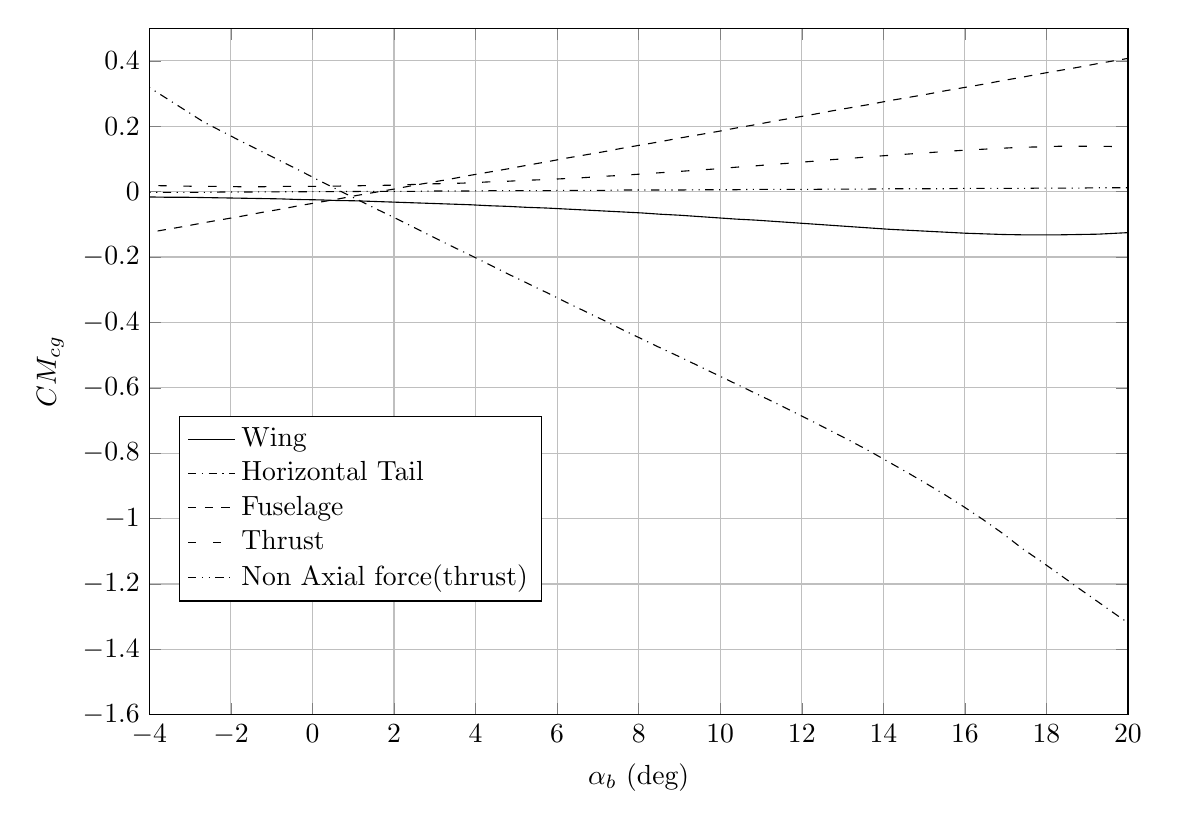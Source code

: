 %Comparison of CD estimation
\begin{tikzpicture}

\begin{axis}[
width=14.01cm,
height=10.3cm,
scaled ticks=false, tick label style={/pgf/number format/fixed},
xmin=-4,
xmax=20,
xlabel={$\alpha_{b}$ (deg)},
xmajorgrids,
ymin=-1.6,
ymax=0.5,
ylabel={$CM_{cg}$},
ymajorgrids,
legend style={at={(0.03,0.3)},anchor=west,draw=black,fill=white,legend cell align=left},
legend entries = {Wing\\Horizontal Tail \\Fuselage\\Thrust\\Non Axial force(thrust)\\}
]

\addplot [
color=black,
solid
]
table[row sep=crcr]{
-5.0	-0.016\\
-4.533	-0.016\\
-4.067	-0.016\\
-3.6	-0.017\\
-3.133	-0.017\\
-2.667	-0.018\\
-2.2	-0.019\\
-1.733	-0.02\\
-1.267	-0.021\\
-0.8	-0.022\\
-0.333	-0.024\\
0.133	-0.025\\
0.6	-0.027\\
1.067	-0.028\\
1.533	-0.03\\
2.0	-0.032\\
2.467	-0.034\\
2.933	-0.036\\
3.4	-0.038\\
3.867	-0.04\\
4.333	-0.043\\
4.8	-0.045\\
5.267	-0.048\\
5.733	-0.05\\
6.2	-0.053\\
6.667	-0.056\\
7.133	-0.059\\
7.6	-0.062\\
8.067	-0.065\\
8.533	-0.069\\
9.0	-0.072\\
9.467	-0.076\\
9.933	-0.08\\
10.4	-0.084\\
10.867	-0.087\\
11.333	-0.091\\
11.8	-0.095\\
12.267	-0.099\\
12.733	-0.103\\
13.2	-0.107\\
13.667	-0.111\\
14.133	-0.115\\
14.6	-0.118\\
15.067	-0.121\\
15.533	-0.124\\
16.0	-0.127\\
16.467	-0.129\\
16.933	-0.131\\
17.4	-0.132\\
17.867	-0.132\\
18.333	-0.132\\
18.8	-0.131\\
19.267	-0.13\\
19.733	-0.127\\
20.2	-0.124\\
20.667	-0.119\\
21.133	-0.113\\
21.6	-0.107\\
22.067	-0.099\\
22.533	-0.089\\
23.0	-0.078\\
};
\addplot [
color=black,
dashdotted
]
table[row sep=crcr]{
-5.0	0.399\\
-4.533	0.361\\
-4.067	0.324\\
-3.6	0.287\\
-3.133	0.25\\
-2.667	0.213\\
-2.2	0.183\\
-1.733	0.153\\
-1.267	0.124\\
-0.8	0.095\\
-0.333	0.066\\
0.133	0.036\\
0.6	0.007\\
1.067	-0.022\\
1.533	-0.051\\
2.0	-0.079\\
2.467	-0.108\\
2.933	-0.137\\
3.4	-0.166\\
3.867	-0.194\\
4.333	-0.223\\
4.8	-0.252\\
5.267	-0.28\\
5.733	-0.308\\
6.2	-0.337\\
6.667	-0.365\\
7.133	-0.393\\
7.6	-0.422\\
8.067	-0.45\\
8.533	-0.478\\
9.0	-0.505\\
9.467	-0.533\\
9.933	-0.561\\
10.4	-0.589\\
10.867	-0.617\\
11.333	-0.645\\
11.8	-0.674\\
12.267	-0.703\\
12.733	-0.733\\
13.2	-0.763\\
13.667	-0.794\\
14.133	-0.827\\
14.6	-0.86\\
15.067	-0.894\\
15.533	-0.929\\
16.0	-0.966\\
16.467	-1.005\\
16.933	-1.046\\
17.4	-1.091\\
17.867	-1.131\\
18.333	-1.172\\
18.8	-1.214\\
19.267	-1.255\\
19.733	-1.296\\
20.2	-1.336\\
20.667	-1.375\\
21.133	-1.414\\
21.6	-1.451\\
22.067	-1.486\\
22.533	-1.52\\
23.0	-1.552\\
};

\addplot [
color=black,
dashed
]
table[row sep=crcr]{
-5.0	-0.147\\
-4.533	-0.137\\
-4.067	-0.126\\
-3.6	-0.116\\
-3.133	-0.106\\
-2.667	-0.095\\
-2.2	-0.085\\
-1.733	-0.075\\
-1.267	-0.064\\
-0.8	-0.054\\
-0.333	-0.043\\
0.133	-0.033\\
0.6	-0.023\\
1.067	-0.012\\
1.533	-0.002\\
2.0	0.008\\
2.467	0.019\\
2.933	0.029\\
3.4	0.039\\
3.867	0.05\\
4.333	0.06\\
4.8	0.07\\
5.267	0.081\\
5.733	0.091\\
6.2	0.102\\
6.667	0.112\\
7.133	0.122\\
7.6	0.133\\
8.067	0.143\\
8.533	0.153\\
9.0	0.164\\
9.467	0.174\\
9.933	0.184\\
10.4	0.195\\
10.867	0.205\\
11.333	0.216\\
11.8	0.226\\
12.267	0.236\\
12.733	0.247\\
13.2	0.257\\
13.667	0.267\\
14.133	0.278\\
14.6	0.288\\
15.067	0.298\\
15.533	0.309\\
16.0	0.319\\
16.467	0.329\\
16.933	0.34\\
17.4	0.35\\
17.867	0.361\\
18.333	0.371\\
18.8	0.381\\
19.267	0.392\\
19.733	0.402\\
20.2	0.412\\
20.667	0.423\\
21.133	0.433\\
21.6	0.443\\
22.067	0.454\\
22.533	0.464\\
23.0	0.474\\
};

\addplot [
color=black,
loosely dashed
]
table[row sep=crcr]{
-5.0	0.022\\
-4.533	0.02\\
-4.067	0.019\\
-3.6	0.018\\
-3.133	0.017\\
-2.667	0.016\\
-2.2	0.016\\
-1.733	0.015\\
-1.267	0.015\\
-0.8	0.016\\
-0.333	0.016\\
0.133	0.016\\
0.6	0.017\\
1.067	0.018\\
1.533	0.019\\
2.0	0.02\\
2.467	0.022\\
2.933	0.024\\
3.4	0.025\\
3.867	0.027\\
4.333	0.03\\
4.8	0.032\\
5.267	0.035\\
5.733	0.037\\
6.2	0.04\\
6.667	0.043\\
7.133	0.047\\
7.6	0.05\\
8.067	0.054\\
8.533	0.058\\
9.0	0.062\\
9.467	0.066\\
9.933	0.07\\
10.4	0.075\\
10.867	0.079\\
11.333	0.084\\
11.8	0.088\\
12.267	0.093\\
12.733	0.098\\
13.2	0.102\\
13.667	0.107\\
14.133	0.111\\
14.6	0.115\\
15.067	0.119\\
15.533	0.123\\
16.0	0.127\\
16.467	0.13\\
16.933	0.133\\
17.4	0.136\\
17.867	0.137\\
18.333	0.139\\
18.8	0.139\\
19.267	0.139\\
19.733	0.138\\
20.2	0.137\\
20.667	0.134\\
21.133	0.131\\
21.6	0.127\\
22.067	0.122\\
22.533	0.116\\
23.0	0.109\\
};

\addplot [
color=black,
dashdotdotted
]
table[row sep=crcr]{
-5.0	-0.003\\
-4.533	-0.003\\
-4.067	-0.002\\
-3.6	-0.002\\
-3.133	-0.002\\
-2.667	-0.002\\
-2.2	-0.001\\
-1.733	-0.001\\
-1.267	-7.639E-4\\
-0.8	-4.825E-4\\
-0.333	-2.01E-4\\
0.133	8.041E-5\\
0.6	3.619E-4\\
1.067	6.433E-4\\
1.533	9.248E-4\\
2.0	0.001\\
2.467	0.001\\
2.933	0.002\\
3.4	0.002\\
3.867	0.002\\
4.333	0.003\\
4.8	0.003\\
5.267	0.003\\
5.733	0.003\\
6.2	0.004\\
6.667	0.004\\
7.133	0.004\\
7.6	0.005\\
8.067	0.005\\
8.533	0.005\\
9.0	0.005\\
9.467	0.006\\
9.933	0.006\\
10.4	0.006\\
10.867	0.007\\
11.333	0.007\\
11.8	0.007\\
12.267	0.007\\
12.733	0.008\\
13.2	0.008\\
13.667	0.008\\
14.133	0.009\\
14.6	0.009\\
15.067	0.009\\
15.533	0.009\\
16.0	0.01\\
16.467	0.01\\
16.933	0.01\\
17.4	0.01\\
17.867	0.011\\
18.333	0.011\\
18.8	0.011\\
19.267	0.012\\
19.733	0.012\\
20.2	0.012\\
20.667	0.012\\
21.133	0.013\\
21.6	0.013\\
22.067	0.013\\
22.533	0.014\\
23.0	0.014\\
};
\end{axis}
\end{tikzpicture}%
